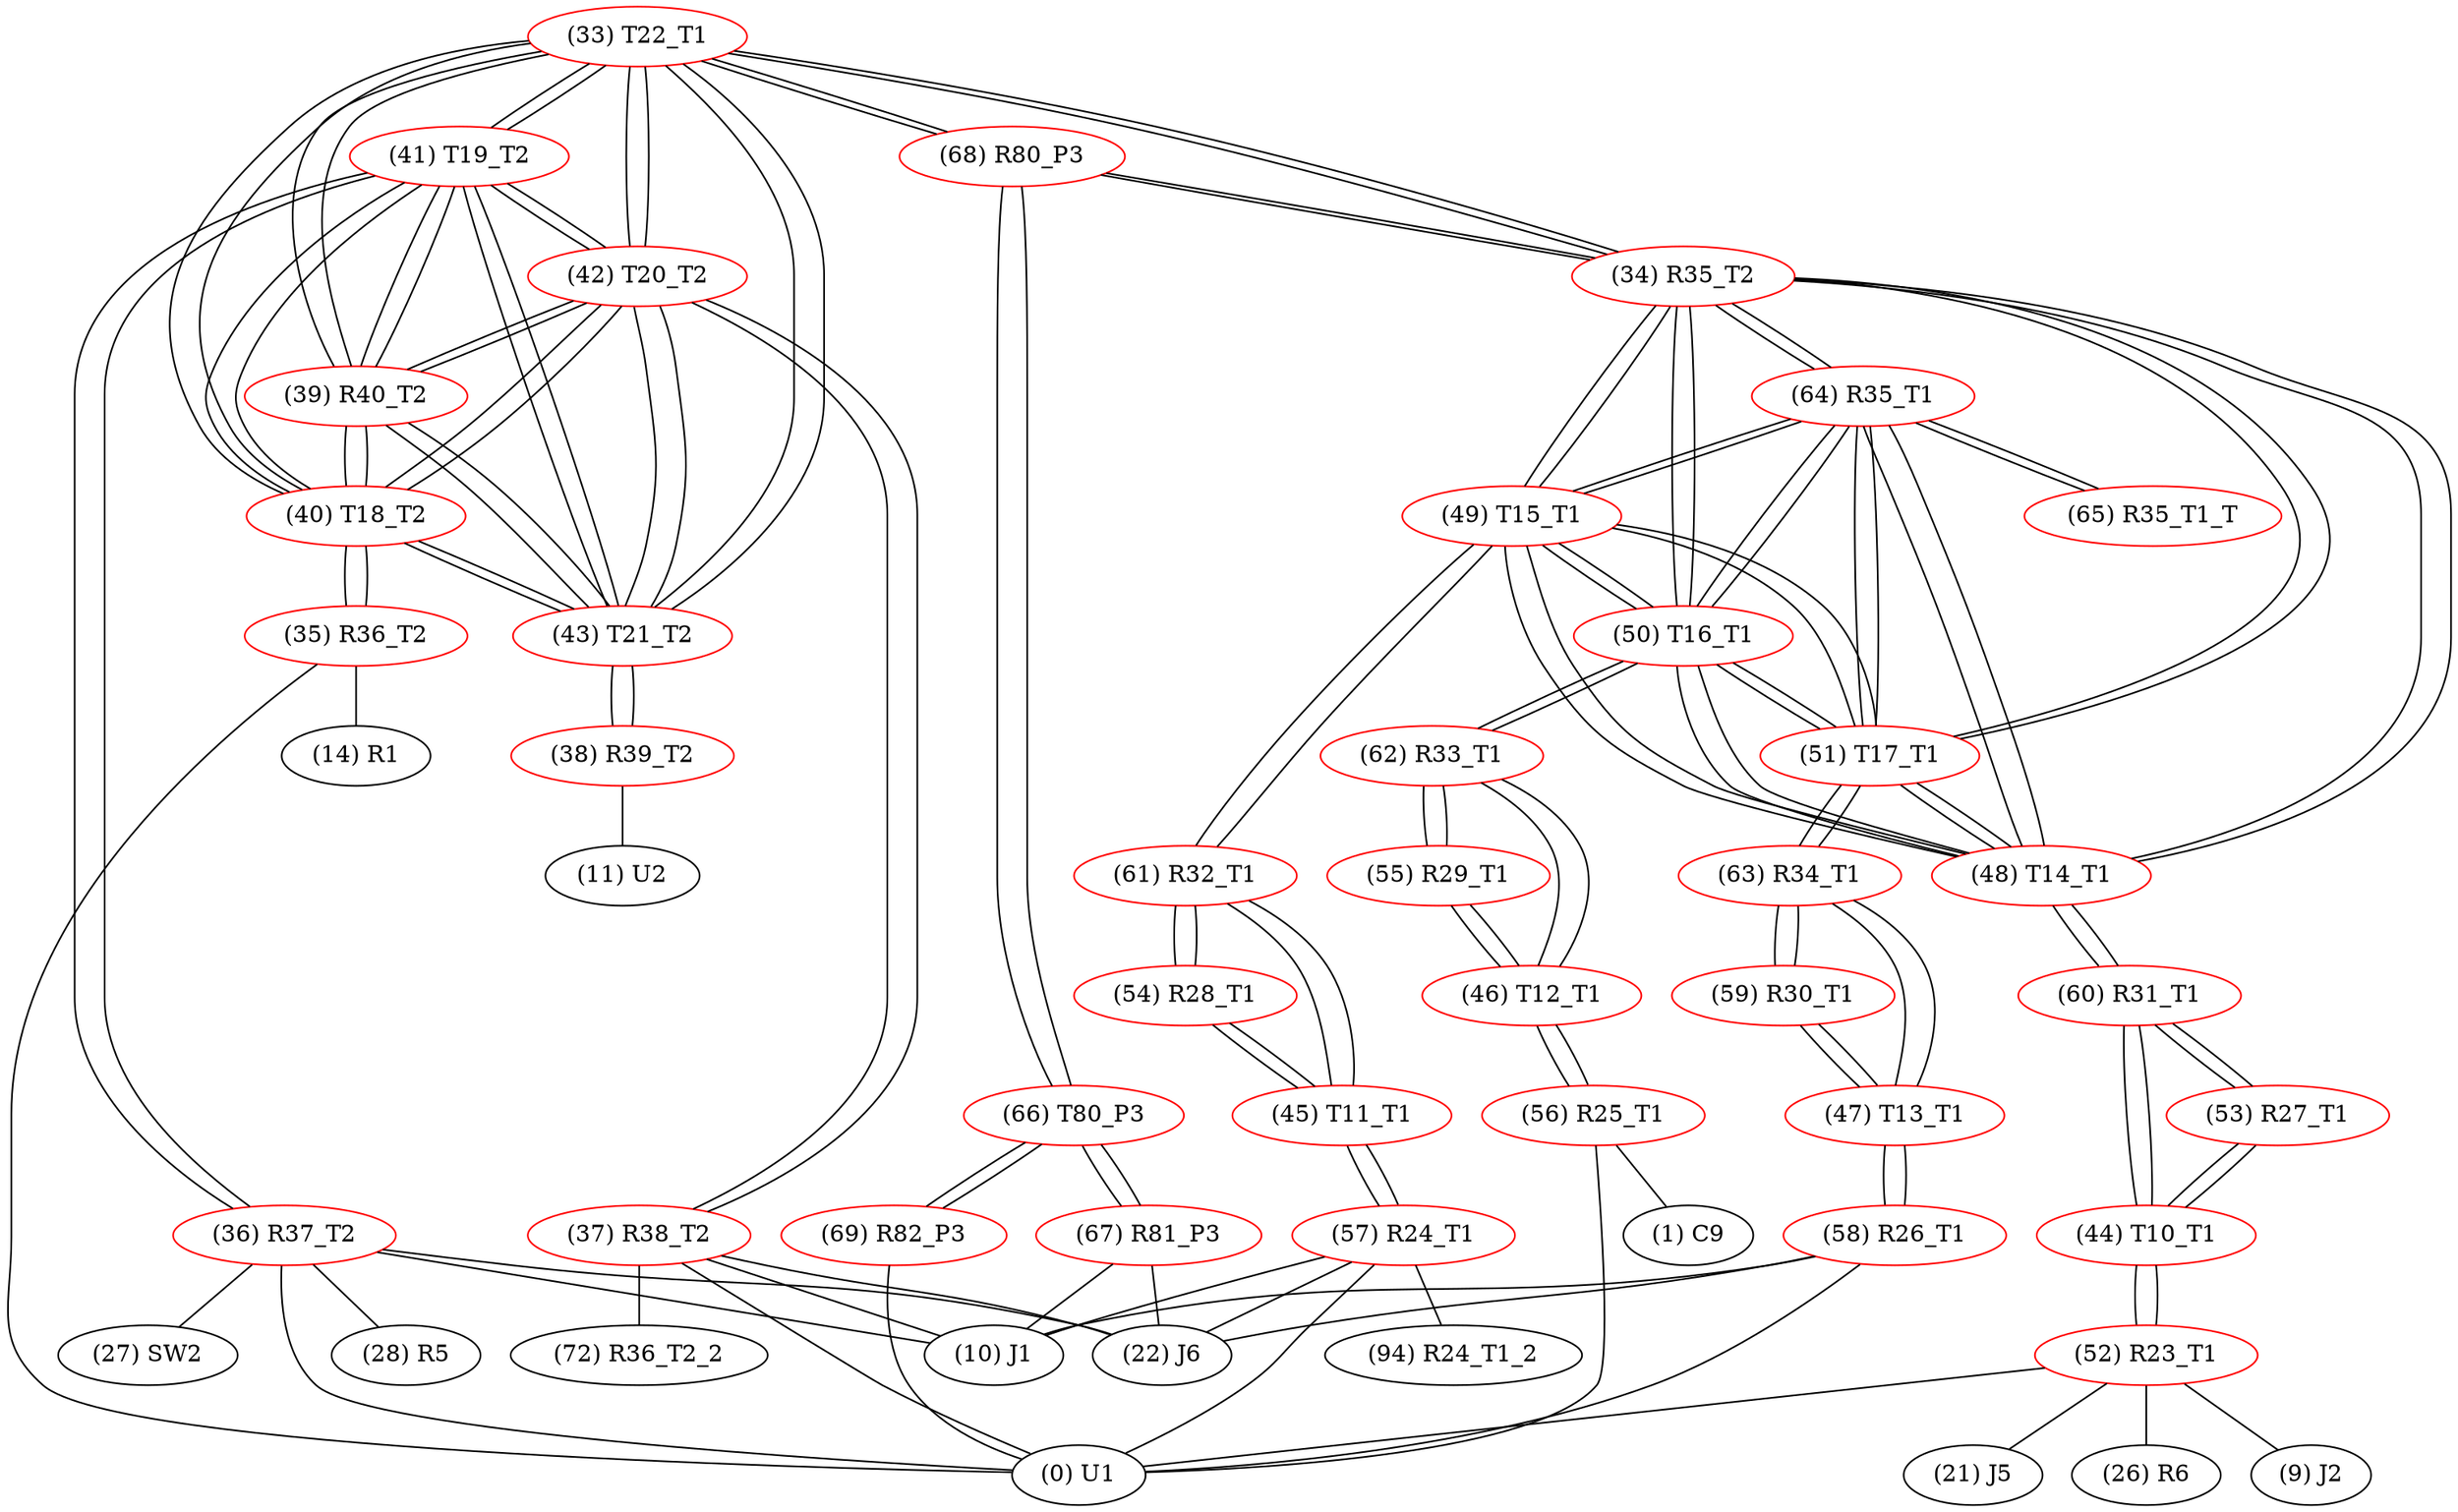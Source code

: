 graph {
	33 [label="(33) T22_T1" color=red]
	41 [label="(41) T19_T2"]
	42 [label="(42) T20_T2"]
	43 [label="(43) T21_T2"]
	40 [label="(40) T18_T2"]
	39 [label="(39) R40_T2"]
	68 [label="(68) R80_P3"]
	34 [label="(34) R35_T2"]
	34 [label="(34) R35_T2" color=red]
	49 [label="(49) T15_T1"]
	50 [label="(50) T16_T1"]
	48 [label="(48) T14_T1"]
	51 [label="(51) T17_T1"]
	64 [label="(64) R35_T1"]
	68 [label="(68) R80_P3"]
	33 [label="(33) T22_T1"]
	35 [label="(35) R36_T2" color=red]
	0 [label="(0) U1"]
	14 [label="(14) R1"]
	40 [label="(40) T18_T2"]
	36 [label="(36) R37_T2" color=red]
	10 [label="(10) J1"]
	28 [label="(28) R5"]
	0 [label="(0) U1"]
	22 [label="(22) J6"]
	27 [label="(27) SW2"]
	41 [label="(41) T19_T2"]
	37 [label="(37) R38_T2" color=red]
	22 [label="(22) J6"]
	0 [label="(0) U1"]
	10 [label="(10) J1"]
	72 [label="(72) R36_T2_2"]
	42 [label="(42) T20_T2"]
	38 [label="(38) R39_T2" color=red]
	11 [label="(11) U2"]
	43 [label="(43) T21_T2"]
	39 [label="(39) R40_T2" color=red]
	41 [label="(41) T19_T2"]
	42 [label="(42) T20_T2"]
	43 [label="(43) T21_T2"]
	33 [label="(33) T22_T1"]
	40 [label="(40) T18_T2"]
	40 [label="(40) T18_T2" color=red]
	41 [label="(41) T19_T2"]
	42 [label="(42) T20_T2"]
	43 [label="(43) T21_T2"]
	33 [label="(33) T22_T1"]
	39 [label="(39) R40_T2"]
	35 [label="(35) R36_T2"]
	41 [label="(41) T19_T2" color=red]
	42 [label="(42) T20_T2"]
	43 [label="(43) T21_T2"]
	33 [label="(33) T22_T1"]
	40 [label="(40) T18_T2"]
	39 [label="(39) R40_T2"]
	36 [label="(36) R37_T2"]
	42 [label="(42) T20_T2" color=red]
	41 [label="(41) T19_T2"]
	43 [label="(43) T21_T2"]
	33 [label="(33) T22_T1"]
	40 [label="(40) T18_T2"]
	39 [label="(39) R40_T2"]
	37 [label="(37) R38_T2"]
	43 [label="(43) T21_T2" color=red]
	41 [label="(41) T19_T2"]
	42 [label="(42) T20_T2"]
	33 [label="(33) T22_T1"]
	40 [label="(40) T18_T2"]
	39 [label="(39) R40_T2"]
	38 [label="(38) R39_T2"]
	44 [label="(44) T10_T1" color=red]
	52 [label="(52) R23_T1"]
	53 [label="(53) R27_T1"]
	60 [label="(60) R31_T1"]
	45 [label="(45) T11_T1" color=red]
	57 [label="(57) R24_T1"]
	61 [label="(61) R32_T1"]
	54 [label="(54) R28_T1"]
	46 [label="(46) T12_T1" color=red]
	62 [label="(62) R33_T1"]
	55 [label="(55) R29_T1"]
	56 [label="(56) R25_T1"]
	47 [label="(47) T13_T1" color=red]
	59 [label="(59) R30_T1"]
	63 [label="(63) R34_T1"]
	58 [label="(58) R26_T1"]
	48 [label="(48) T14_T1" color=red]
	49 [label="(49) T15_T1"]
	50 [label="(50) T16_T1"]
	51 [label="(51) T17_T1"]
	34 [label="(34) R35_T2"]
	64 [label="(64) R35_T1"]
	60 [label="(60) R31_T1"]
	49 [label="(49) T15_T1" color=red]
	50 [label="(50) T16_T1"]
	48 [label="(48) T14_T1"]
	51 [label="(51) T17_T1"]
	34 [label="(34) R35_T2"]
	64 [label="(64) R35_T1"]
	61 [label="(61) R32_T1"]
	50 [label="(50) T16_T1" color=red]
	49 [label="(49) T15_T1"]
	48 [label="(48) T14_T1"]
	51 [label="(51) T17_T1"]
	34 [label="(34) R35_T2"]
	64 [label="(64) R35_T1"]
	62 [label="(62) R33_T1"]
	51 [label="(51) T17_T1" color=red]
	49 [label="(49) T15_T1"]
	50 [label="(50) T16_T1"]
	48 [label="(48) T14_T1"]
	34 [label="(34) R35_T2"]
	64 [label="(64) R35_T1"]
	63 [label="(63) R34_T1"]
	52 [label="(52) R23_T1" color=red]
	9 [label="(9) J2"]
	0 [label="(0) U1"]
	21 [label="(21) J5"]
	26 [label="(26) R6"]
	44 [label="(44) T10_T1"]
	53 [label="(53) R27_T1" color=red]
	44 [label="(44) T10_T1"]
	60 [label="(60) R31_T1"]
	54 [label="(54) R28_T1" color=red]
	61 [label="(61) R32_T1"]
	45 [label="(45) T11_T1"]
	55 [label="(55) R29_T1" color=red]
	62 [label="(62) R33_T1"]
	46 [label="(46) T12_T1"]
	56 [label="(56) R25_T1" color=red]
	1 [label="(1) C9"]
	0 [label="(0) U1"]
	46 [label="(46) T12_T1"]
	57 [label="(57) R24_T1" color=red]
	10 [label="(10) J1"]
	22 [label="(22) J6"]
	0 [label="(0) U1"]
	94 [label="(94) R24_T1_2"]
	45 [label="(45) T11_T1"]
	58 [label="(58) R26_T1" color=red]
	0 [label="(0) U1"]
	22 [label="(22) J6"]
	10 [label="(10) J1"]
	47 [label="(47) T13_T1"]
	59 [label="(59) R30_T1" color=red]
	63 [label="(63) R34_T1"]
	47 [label="(47) T13_T1"]
	60 [label="(60) R31_T1" color=red]
	53 [label="(53) R27_T1"]
	44 [label="(44) T10_T1"]
	48 [label="(48) T14_T1"]
	61 [label="(61) R32_T1" color=red]
	49 [label="(49) T15_T1"]
	45 [label="(45) T11_T1"]
	54 [label="(54) R28_T1"]
	62 [label="(62) R33_T1" color=red]
	50 [label="(50) T16_T1"]
	46 [label="(46) T12_T1"]
	55 [label="(55) R29_T1"]
	63 [label="(63) R34_T1" color=red]
	51 [label="(51) T17_T1"]
	59 [label="(59) R30_T1"]
	47 [label="(47) T13_T1"]
	64 [label="(64) R35_T1" color=red]
	49 [label="(49) T15_T1"]
	50 [label="(50) T16_T1"]
	48 [label="(48) T14_T1"]
	51 [label="(51) T17_T1"]
	34 [label="(34) R35_T2"]
	65 [label="(65) R35_T1_T"]
	65 [label="(65) R35_T1_T" color=red]
	64 [label="(64) R35_T1"]
	66 [label="(66) T80_P3" color=red]
	67 [label="(67) R81_P3"]
	69 [label="(69) R82_P3"]
	68 [label="(68) R80_P3"]
	67 [label="(67) R81_P3" color=red]
	22 [label="(22) J6"]
	10 [label="(10) J1"]
	66 [label="(66) T80_P3"]
	68 [label="(68) R80_P3" color=red]
	33 [label="(33) T22_T1"]
	34 [label="(34) R35_T2"]
	66 [label="(66) T80_P3"]
	69 [label="(69) R82_P3" color=red]
	0 [label="(0) U1"]
	66 [label="(66) T80_P3"]
	33 -- 41
	33 -- 42
	33 -- 43
	33 -- 40
	33 -- 39
	33 -- 68
	33 -- 34
	34 -- 49
	34 -- 50
	34 -- 48
	34 -- 51
	34 -- 64
	34 -- 68
	34 -- 33
	35 -- 0
	35 -- 14
	35 -- 40
	36 -- 10
	36 -- 28
	36 -- 0
	36 -- 22
	36 -- 27
	36 -- 41
	37 -- 22
	37 -- 0
	37 -- 10
	37 -- 72
	37 -- 42
	38 -- 11
	38 -- 43
	39 -- 41
	39 -- 42
	39 -- 43
	39 -- 33
	39 -- 40
	40 -- 41
	40 -- 42
	40 -- 43
	40 -- 33
	40 -- 39
	40 -- 35
	41 -- 42
	41 -- 43
	41 -- 33
	41 -- 40
	41 -- 39
	41 -- 36
	42 -- 41
	42 -- 43
	42 -- 33
	42 -- 40
	42 -- 39
	42 -- 37
	43 -- 41
	43 -- 42
	43 -- 33
	43 -- 40
	43 -- 39
	43 -- 38
	44 -- 52
	44 -- 53
	44 -- 60
	45 -- 57
	45 -- 61
	45 -- 54
	46 -- 62
	46 -- 55
	46 -- 56
	47 -- 59
	47 -- 63
	47 -- 58
	48 -- 49
	48 -- 50
	48 -- 51
	48 -- 34
	48 -- 64
	48 -- 60
	49 -- 50
	49 -- 48
	49 -- 51
	49 -- 34
	49 -- 64
	49 -- 61
	50 -- 49
	50 -- 48
	50 -- 51
	50 -- 34
	50 -- 64
	50 -- 62
	51 -- 49
	51 -- 50
	51 -- 48
	51 -- 34
	51 -- 64
	51 -- 63
	52 -- 9
	52 -- 0
	52 -- 21
	52 -- 26
	52 -- 44
	53 -- 44
	53 -- 60
	54 -- 61
	54 -- 45
	55 -- 62
	55 -- 46
	56 -- 1
	56 -- 0
	56 -- 46
	57 -- 10
	57 -- 22
	57 -- 0
	57 -- 94
	57 -- 45
	58 -- 0
	58 -- 22
	58 -- 10
	58 -- 47
	59 -- 63
	59 -- 47
	60 -- 53
	60 -- 44
	60 -- 48
	61 -- 49
	61 -- 45
	61 -- 54
	62 -- 50
	62 -- 46
	62 -- 55
	63 -- 51
	63 -- 59
	63 -- 47
	64 -- 49
	64 -- 50
	64 -- 48
	64 -- 51
	64 -- 34
	64 -- 65
	65 -- 64
	66 -- 67
	66 -- 69
	66 -- 68
	67 -- 22
	67 -- 10
	67 -- 66
	68 -- 33
	68 -- 34
	68 -- 66
	69 -- 0
	69 -- 66
}